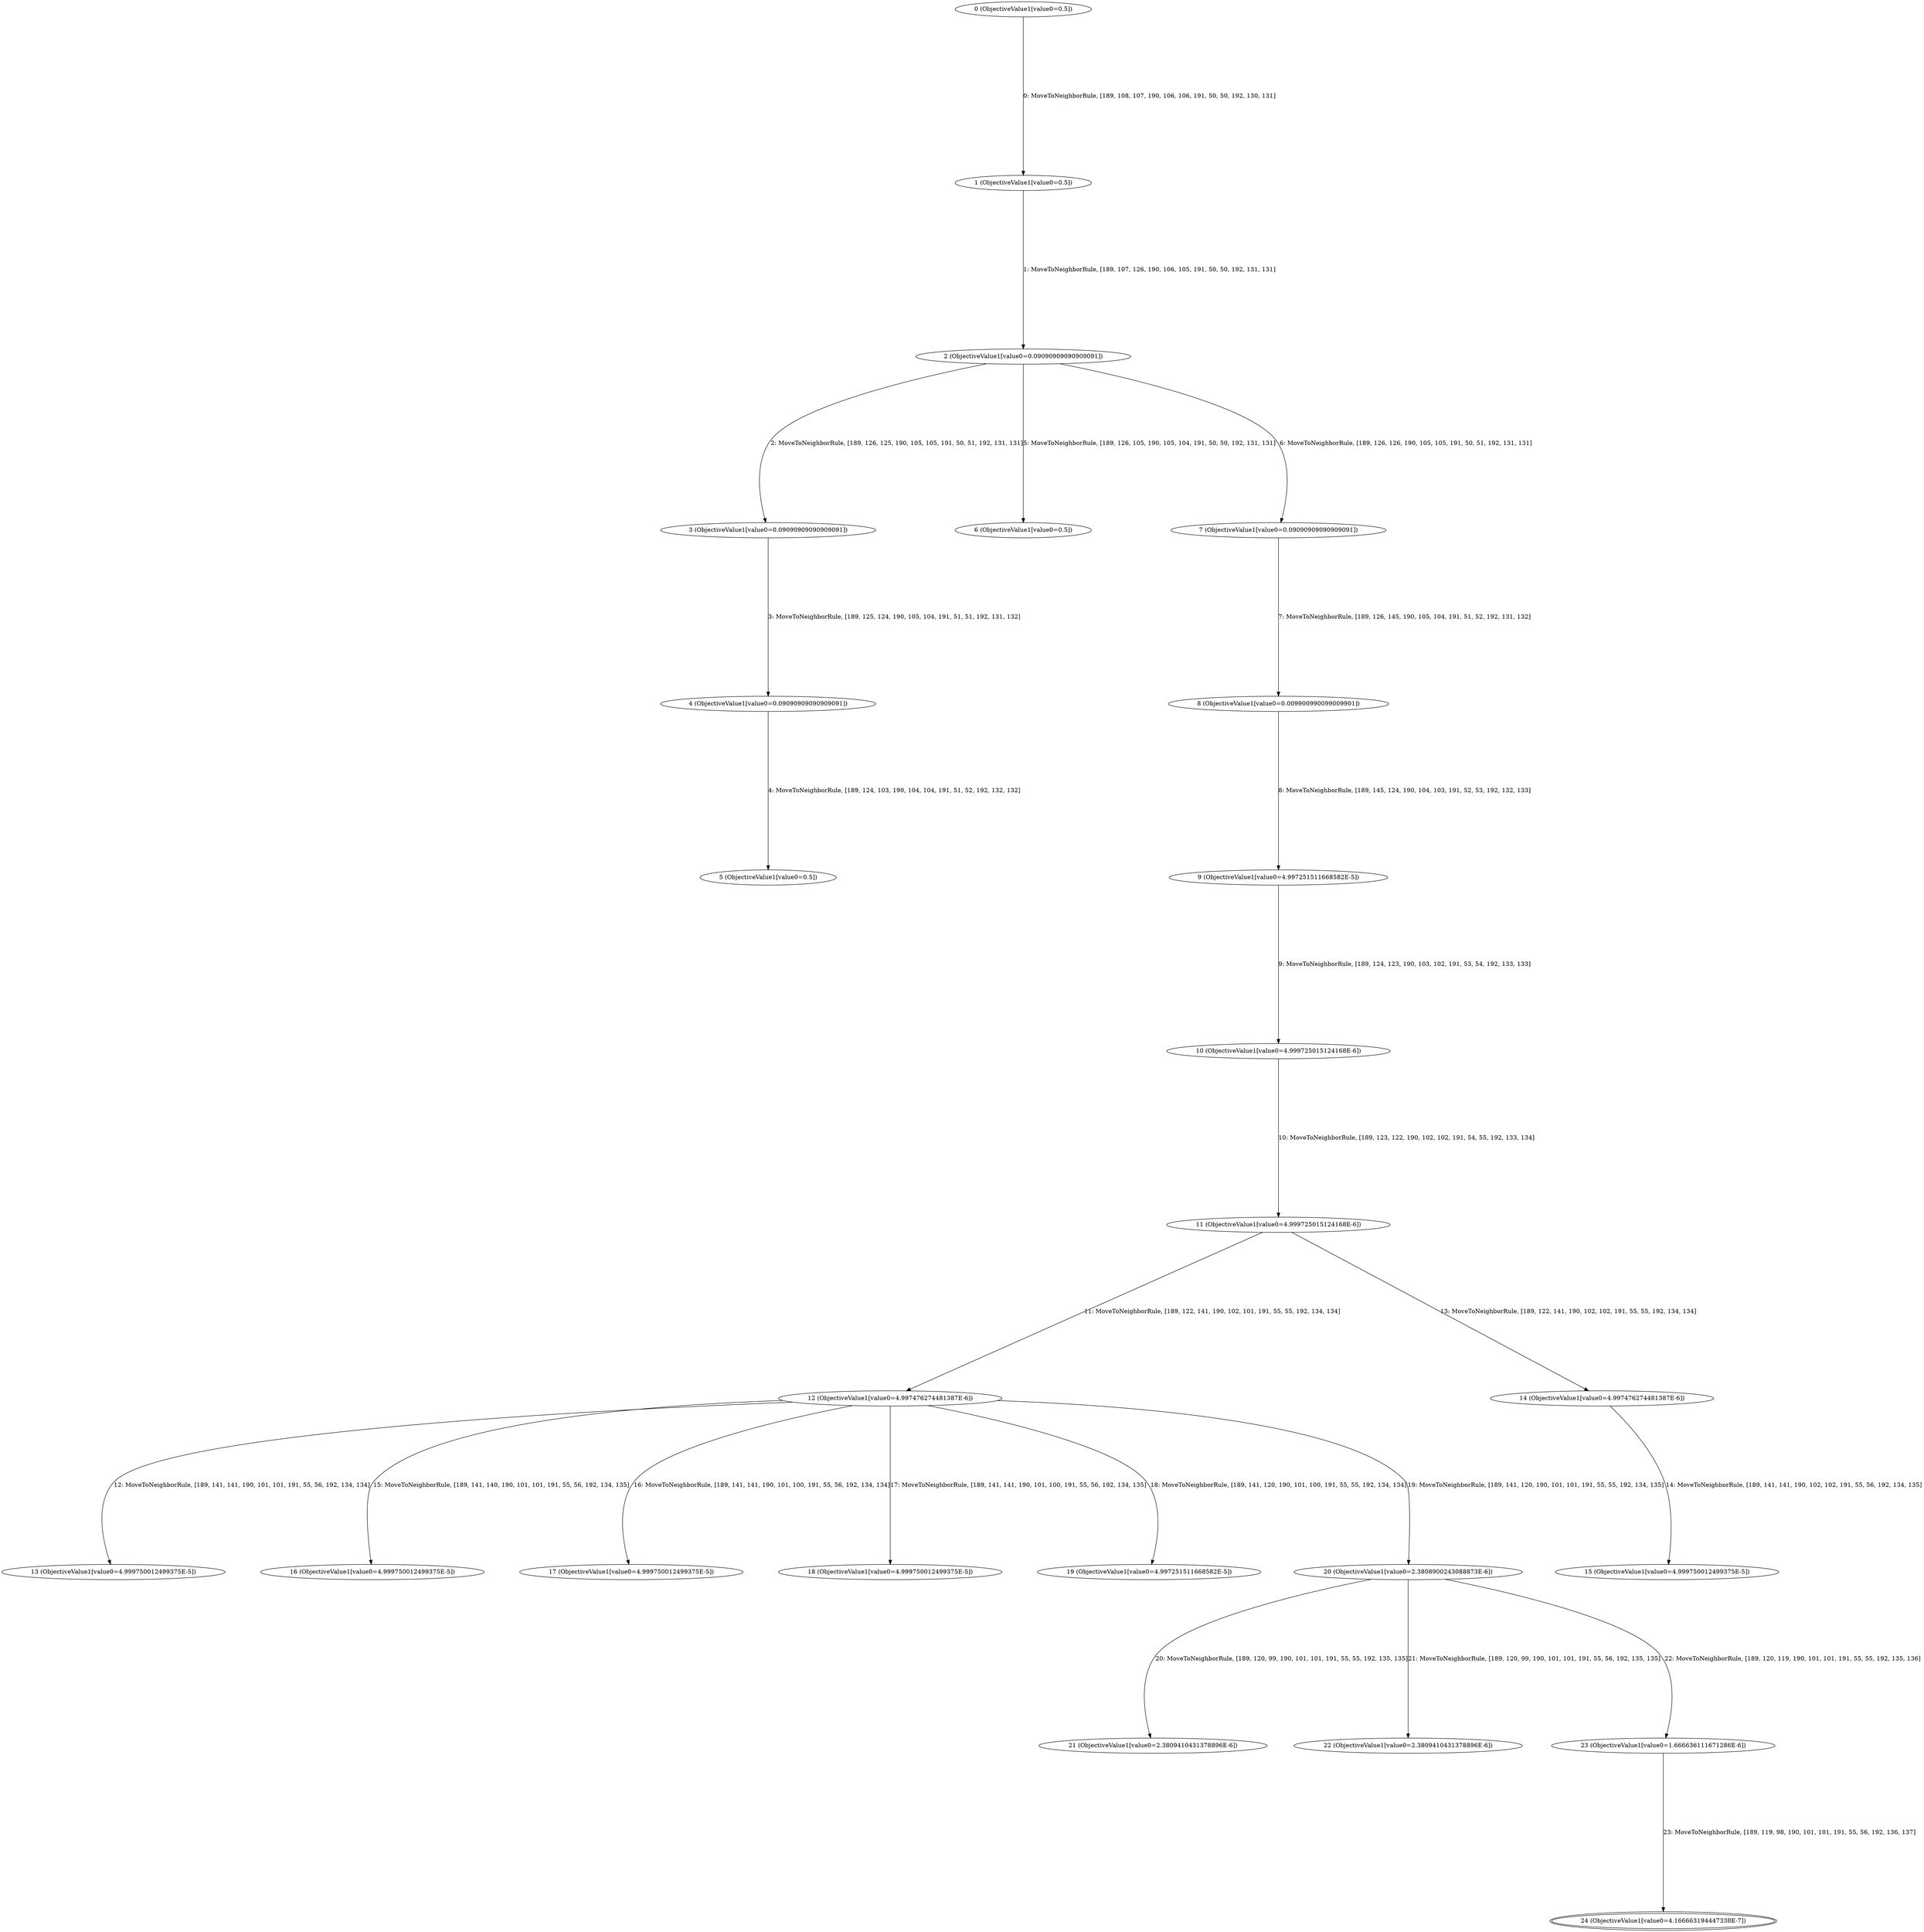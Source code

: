 digraph designSpace {
nodesep=0
ranksep=5
node[
	style=filled
	fillcolor=white
]
0 [label = "0 (ObjectiveValue1[value0=0.5])"
URL="./0.svg"]
1 [label = "1 (ObjectiveValue1[value0=0.5])"
URL="./1.svg"]
0 -> 1 [label="0: MoveToNeighborRule, [189, 108, 107, 190, 106, 106, 191, 50, 50, 192, 130, 131]"]
2 [label = "2 (ObjectiveValue1[value0=0.09090909090909091])"
URL="./2.svg"]
1 -> 2 [label="1: MoveToNeighborRule, [189, 107, 126, 190, 106, 105, 191, 50, 50, 192, 131, 131]"]
3 [label = "3 (ObjectiveValue1[value0=0.09090909090909091])"
URL="./3.svg"]
2 -> 3 [label="2: MoveToNeighborRule, [189, 126, 125, 190, 105, 105, 191, 50, 51, 192, 131, 131]"]
4 [label = "4 (ObjectiveValue1[value0=0.09090909090909091])"
URL="./4.svg"]
3 -> 4 [label="3: MoveToNeighborRule, [189, 125, 124, 190, 105, 104, 191, 51, 51, 192, 131, 132]"]
5 [label = "5 (ObjectiveValue1[value0=0.5])"
URL="./5.svg"]
4 -> 5 [label="4: MoveToNeighborRule, [189, 124, 103, 190, 104, 104, 191, 51, 52, 192, 132, 132]"]
6 [label = "6 (ObjectiveValue1[value0=0.5])"
URL="./6.svg"]
2 -> 6 [label="5: MoveToNeighborRule, [189, 126, 105, 190, 105, 104, 191, 50, 50, 192, 131, 131]"]
7 [label = "7 (ObjectiveValue1[value0=0.09090909090909091])"
URL="./7.svg"]
2 -> 7 [label="6: MoveToNeighborRule, [189, 126, 126, 190, 105, 105, 191, 50, 51, 192, 131, 131]"]
8 [label = "8 (ObjectiveValue1[value0=0.009900990099009901])"
URL="./8.svg"]
7 -> 8 [label="7: MoveToNeighborRule, [189, 126, 145, 190, 105, 104, 191, 51, 52, 192, 131, 132]"]
9 [label = "9 (ObjectiveValue1[value0=4.997251511668582E-5])"
URL="./9.svg"]
8 -> 9 [label="8: MoveToNeighborRule, [189, 145, 124, 190, 104, 103, 191, 52, 53, 192, 132, 133]"]
10 [label = "10 (ObjectiveValue1[value0=4.999725015124168E-6])"
URL="./10.svg"]
9 -> 10 [label="9: MoveToNeighborRule, [189, 124, 123, 190, 103, 102, 191, 53, 54, 192, 133, 133]"]
11 [label = "11 (ObjectiveValue1[value0=4.999725015124168E-6])"
URL="./11.svg"]
10 -> 11 [label="10: MoveToNeighborRule, [189, 123, 122, 190, 102, 102, 191, 54, 55, 192, 133, 134]"]
12 [label = "12 (ObjectiveValue1[value0=4.997476274481387E-6])"
URL="./12.svg"]
11 -> 12 [label="11: MoveToNeighborRule, [189, 122, 141, 190, 102, 101, 191, 55, 55, 192, 134, 134]"]
13 [label = "13 (ObjectiveValue1[value0=4.999750012499375E-5])"
URL="./13.svg"]
12 -> 13 [label="12: MoveToNeighborRule, [189, 141, 141, 190, 101, 101, 191, 55, 56, 192, 134, 134]"]
14 [label = "14 (ObjectiveValue1[value0=4.997476274481387E-6])"
URL="./14.svg"]
11 -> 14 [label="13: MoveToNeighborRule, [189, 122, 141, 190, 102, 102, 191, 55, 55, 192, 134, 134]"]
15 [label = "15 (ObjectiveValue1[value0=4.999750012499375E-5])"
URL="./15.svg"]
14 -> 15 [label="14: MoveToNeighborRule, [189, 141, 141, 190, 102, 102, 191, 55, 56, 192, 134, 135]"]
16 [label = "16 (ObjectiveValue1[value0=4.999750012499375E-5])"
URL="./16.svg"]
12 -> 16 [label="15: MoveToNeighborRule, [189, 141, 140, 190, 101, 101, 191, 55, 56, 192, 134, 135]"]
17 [label = "17 (ObjectiveValue1[value0=4.999750012499375E-5])"
URL="./17.svg"]
12 -> 17 [label="16: MoveToNeighborRule, [189, 141, 141, 190, 101, 100, 191, 55, 56, 192, 134, 134]"]
18 [label = "18 (ObjectiveValue1[value0=4.999750012499375E-5])"
URL="./18.svg"]
12 -> 18 [label="17: MoveToNeighborRule, [189, 141, 141, 190, 101, 100, 191, 55, 56, 192, 134, 135]"]
19 [label = "19 (ObjectiveValue1[value0=4.997251511668582E-5])"
URL="./19.svg"]
12 -> 19 [label="18: MoveToNeighborRule, [189, 141, 120, 190, 101, 100, 191, 55, 55, 192, 134, 134]"]
20 [label = "20 (ObjectiveValue1[value0=2.3808900243088873E-6])"
URL="./20.svg"]
12 -> 20 [label="19: MoveToNeighborRule, [189, 141, 120, 190, 101, 101, 191, 55, 55, 192, 134, 135]"]
21 [label = "21 (ObjectiveValue1[value0=2.3809410431378896E-6])"
URL="./21.svg"]
20 -> 21 [label="20: MoveToNeighborRule, [189, 120, 99, 190, 101, 101, 191, 55, 55, 192, 135, 135]"]
22 [label = "22 (ObjectiveValue1[value0=2.3809410431378896E-6])"
URL="./22.svg"]
20 -> 22 [label="21: MoveToNeighborRule, [189, 120, 99, 190, 101, 101, 191, 55, 56, 192, 135, 135]"]
23 [label = "23 (ObjectiveValue1[value0=1.666636111671286E-6])"
URL="./23.svg"]
20 -> 23 [label="22: MoveToNeighborRule, [189, 120, 119, 190, 101, 101, 191, 55, 55, 192, 135, 136]"]
24 [label = "24 (ObjectiveValue1[value0=4.166663194447338E-7])"
URL="./24.svg"]
24 [peripheries = 2]
23 -> 24 [label="23: MoveToNeighborRule, [189, 119, 98, 190, 101, 101, 191, 55, 56, 192, 136, 137]"]
}